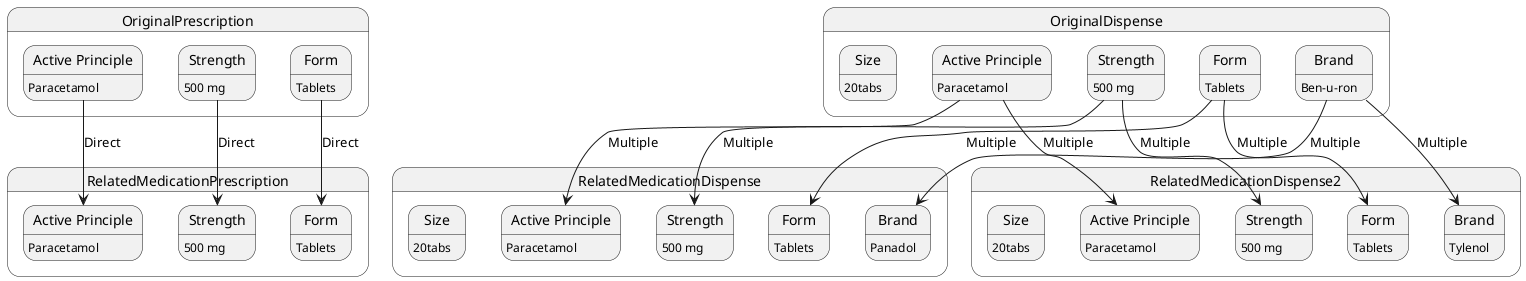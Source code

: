 @startuml

state OriginalPrescription {
state "Active Principle" as long1
long1: Paracetamol
state "Strength" as long2
long2: 500 mg
state "Form" as long3
long3:  Tablets

}

state RelatedMedicationPrescription {
state "Active Principle" as long4
long4: Paracetamol
state "Strength" as long5
long5: 500 mg
state "Form" as long6
long6:  Tablets

}
long1 --> long4 : Direct
long2 --> long5 : Direct
long3 --> long6 : Direct

state OriginalDispense {
state "Active Principle" as a1
a1: Paracetamol
state "Strength" as s1
s1: 500 mg
state "Form" as f1
f1:  Tablets
state "Brand" as b1
b1:  Ben-u-ron

state "Size" as size1
size1:  20tabs



}

state RelatedMedicationDispense {
state "Active Principle" as a2
a2: Paracetamol
state "Strength" as s2
s2: 500 mg
state "Form" as f2
f2:  Tablets
state "Brand" as b2
b2:  Panadol

state "Size" as size2
size2:  20tabs
}

state RelatedMedicationDispense2 {
state "Active Principle" as a3
a3: Paracetamol
state "Strength" as s3
s3: 500 mg
state "Form" as f3
f3:  Tablets
state "Brand" as b3
b3:  Tylenol

state "Size" as size3
size3:  20tabs
}


a1 --> a2 : Multiple
s1 --> s2 : Multiple
f1 --> f2 : Multiple
b1 --> b2 : Multiple


a1 --> a3 : Multiple
s1 --> s3 : Multiple
f1 --> f3 : Multiple
b1 --> b3 : Multiple

@enduml


